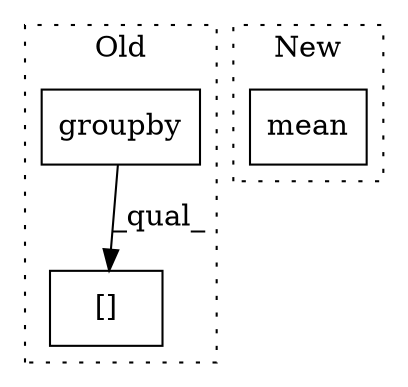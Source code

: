 digraph G {
subgraph cluster0 {
1 [label="groupby" a="32" s="6133,6157" l="8,1" shape="box"];
3 [label="[]" a="2" s="6482,6506" l="13,1" shape="box"];
label = "Old";
style="dotted";
}
subgraph cluster1 {
2 [label="mean" a="32" s="6503" l="6" shape="box"];
label = "New";
style="dotted";
}
1 -> 3 [label="_qual_"];
}